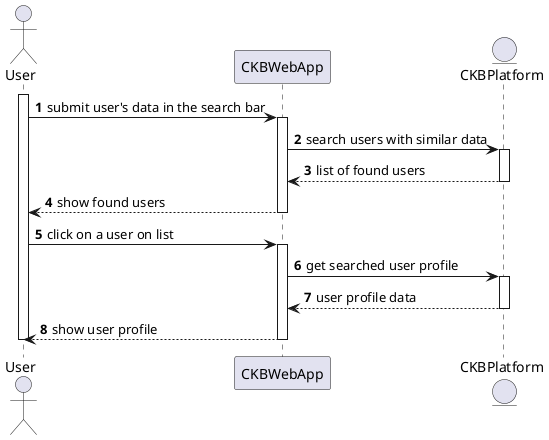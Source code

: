 @startuml

autonumber

actor User as S
participant CKBWebApp as E
entity CKBPlatform as P

activate S
S -> E: submit user's data in the search bar
activate E
E -> P: search users with similar data
activate P
P --> E: list of found users
deactivate P
E --> S: show found users
deactivate E
S -> E: click on a user on list
activate E
E -> P: get searched user profile
activate P
P --> E: user profile data
deactivate P
E --> S: show user profile
deactivate E
deactivate S

@enduml